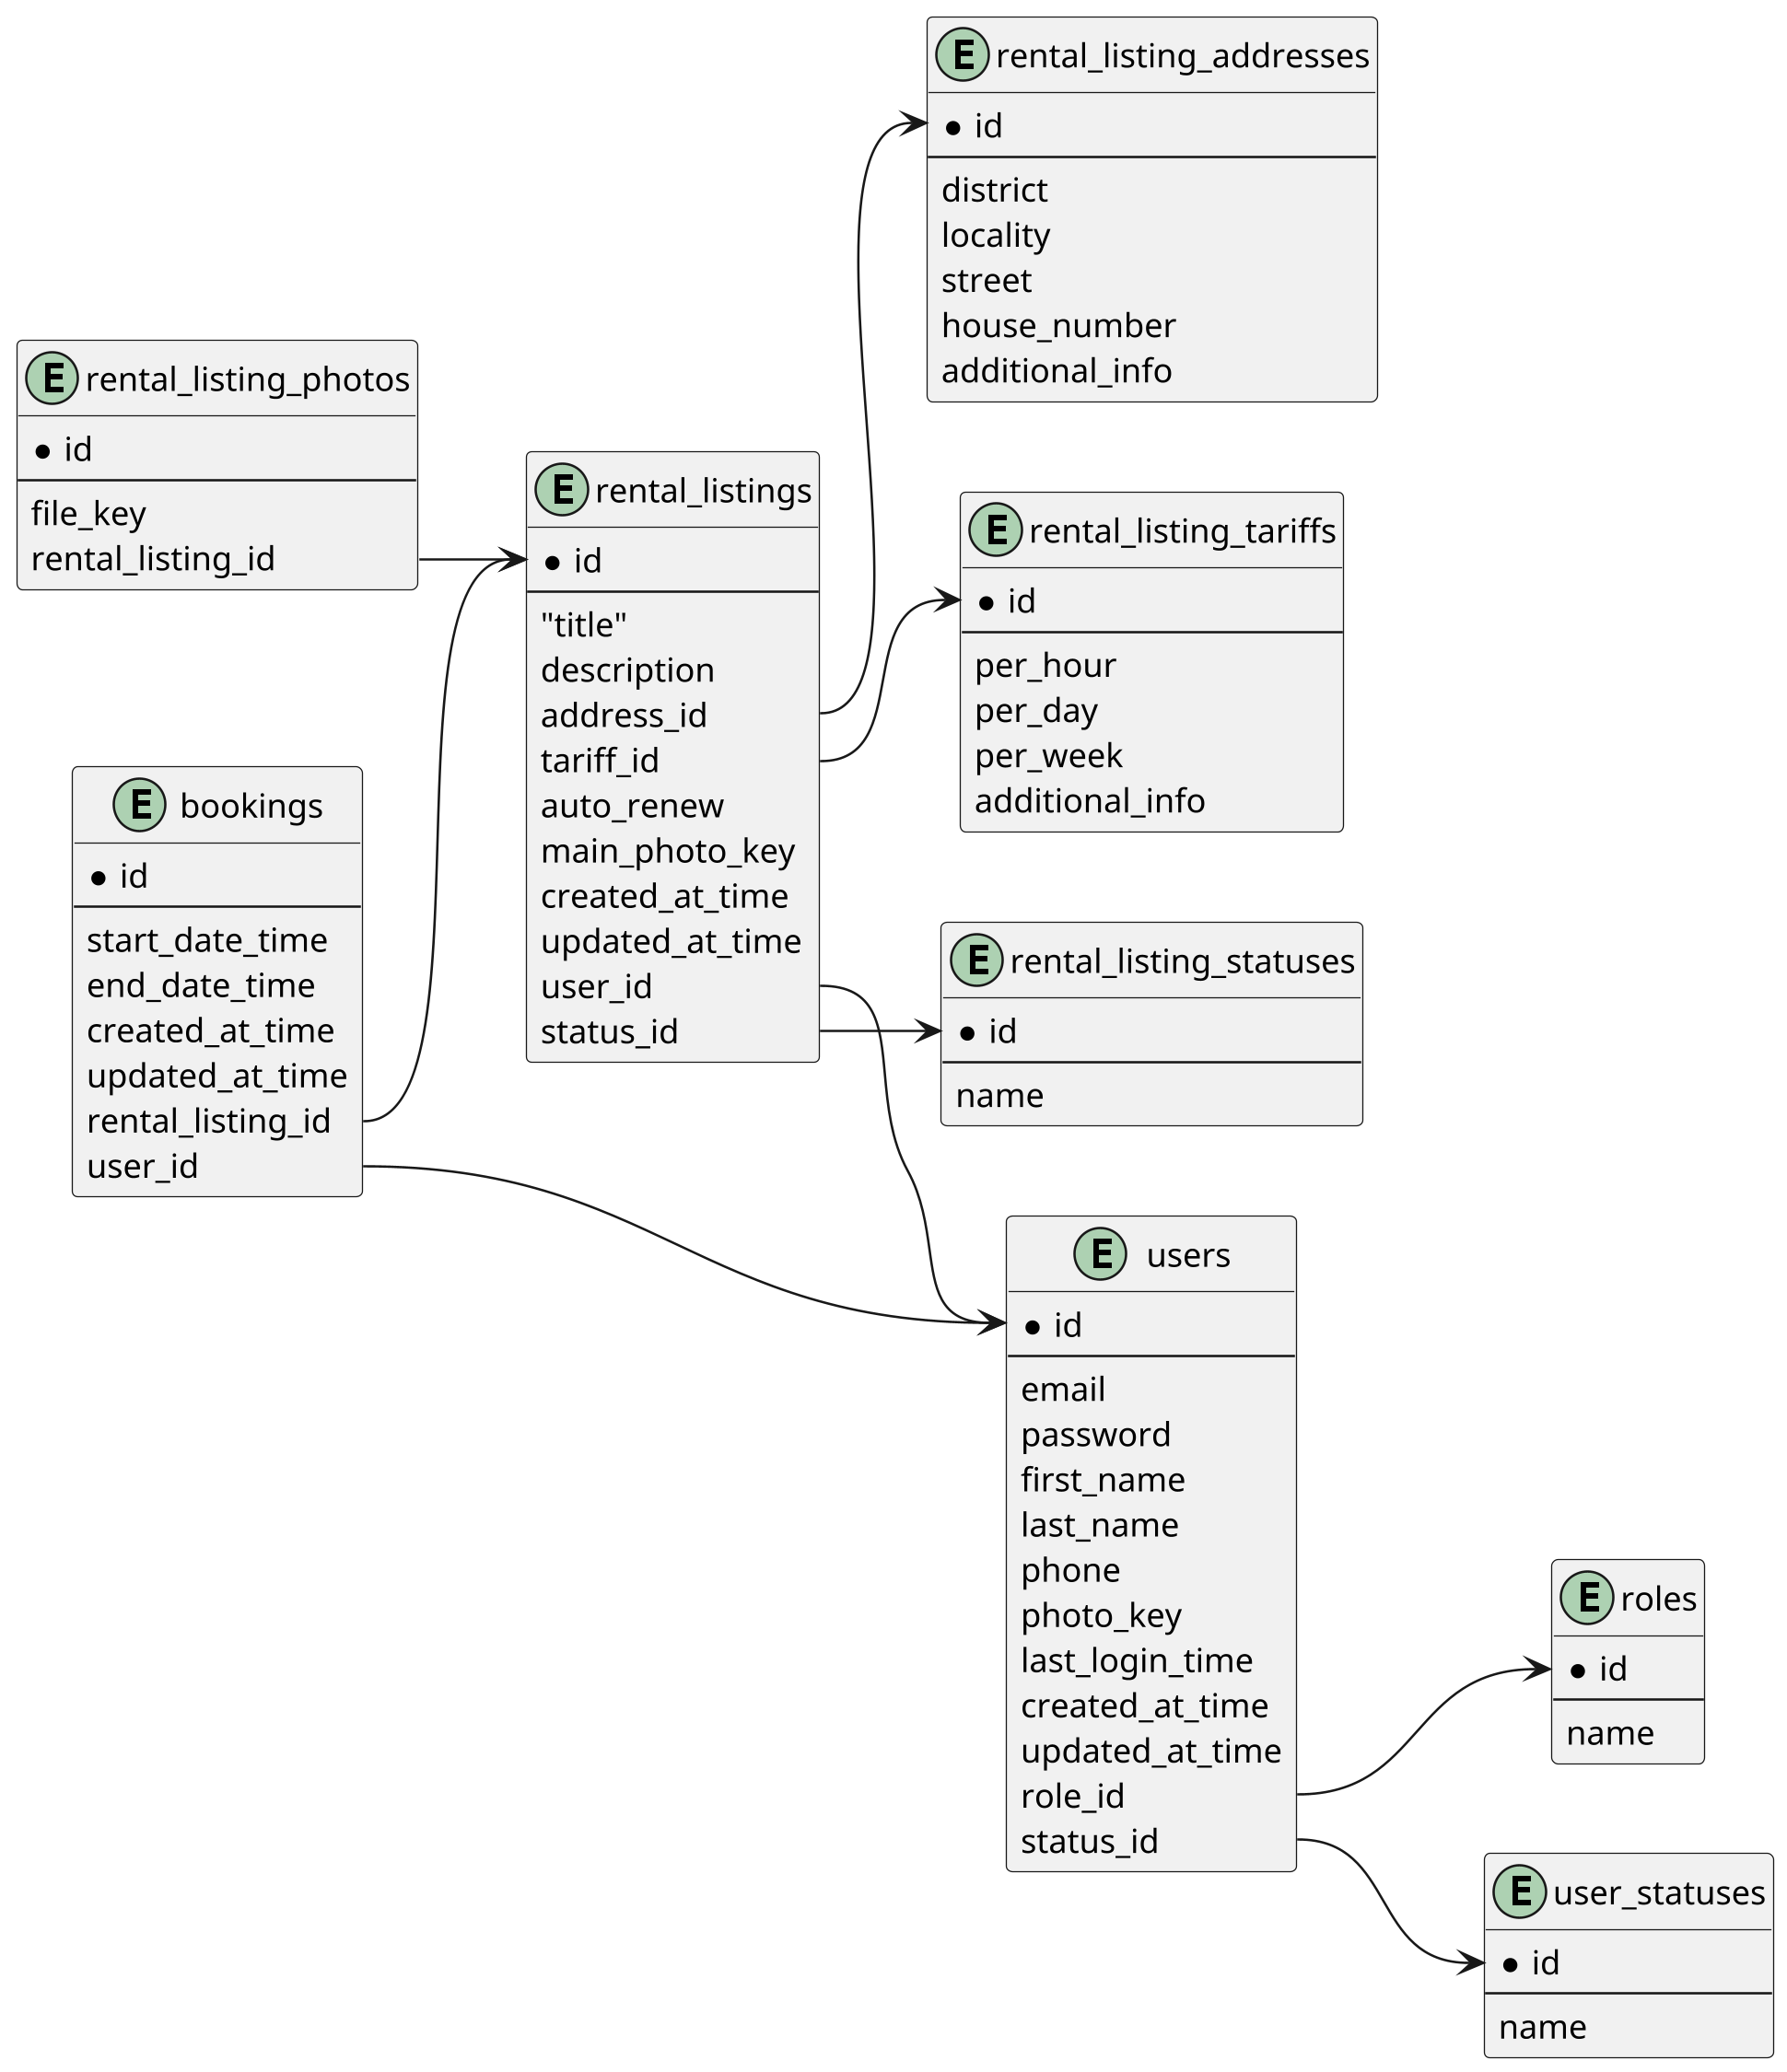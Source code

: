 @startuml database
allow_mixing

scale 1920 width
scale 1080 height

left to right direction

skinparam dpi 200
skinparam nodesep 30
skinparam ranksep 30

entity users {
    * id
    --
    email
    password
    first_name
    last_name
    phone
    photo_key
    last_login_time
    created_at_time
    updated_at_time
    role_id
    status_id
}

entity roles {
    * id
    --
    name
}

entity user_statuses {
    * id
    --
    name
}

entity rental_listings {
    * id
    --
    "title"
    description
    address_id
    tariff_id
    auto_renew
    main_photo_key
    created_at_time
    updated_at_time
    user_id
    status_id
}

entity rental_listing_addresses {
    * id
    --
    district
    locality
    street
    house_number
    additional_info
}

entity rental_listing_tariffs {
    * id
    --
    per_hour
    per_day
    per_week
    additional_info
}

entity rental_listing_statuses {
    * id
    --
    name
}

entity rental_listing_photos {
    * id
    --
    file_key
    rental_listing_id
}

entity bookings {
    * id
    --
    start_date_time
    end_date_time
    created_at_time
    updated_at_time
    rental_listing_id
    user_id
}

' Связи
users::role_id --> roles::id
users::status_id --> user_statuses::id
rental_listings::user_id --> users::id
rental_listings::address_id --> rental_listing_addresses::id
rental_listings::tariff_id --> rental_listing_tariffs::id
rental_listings::status_id --> rental_listing_statuses::id
rental_listing_photos::rental_listing_id --> rental_listings::id
bookings::rental_listing_id --> rental_listings::id
bookings::user_id --> users::id

@enduml
